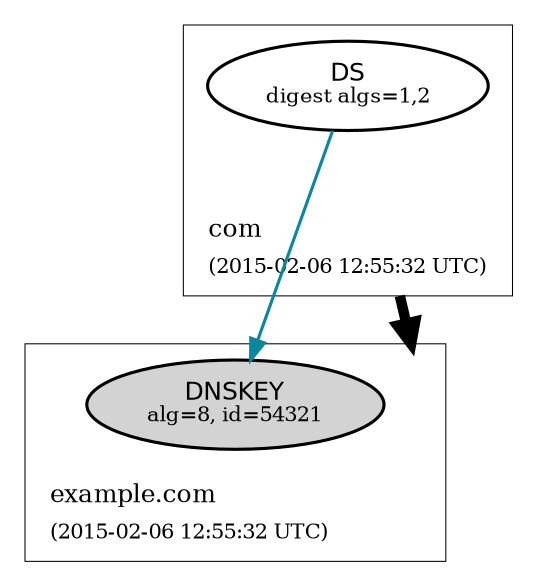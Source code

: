digraph {
  graph [compound=true, rankdir=BT, ranksep=0.3];
	edge [penwidth=1.5];
	node [label="\N",
		penwidth=1.5
	];
  subgraph "cluster_com" {
		graph [label=<<TABLE BORDER="0"><TR><TD ALIGN="LEFT"><FONT POINT-SIZE="12">com</FONT></TD></TR><TR><TD ALIGN="LEFT"><FONT POINT-SIZE="10">(2015-02-06 12:55:32 UTC)</FONT></TD></TR></TABLE>>,
				labeljust=l,
				penwidth=0.5
		];

		"DS-1_2|example.com|8|54321|1_2" [color="#000000",
			fillcolor="#ffffff",
			label=<<FONT POINT-SIZE="12" FACE="Helvetica">DS</FONT><BR/><FONT POINT-SIZE="10">digest algs=1,2</FONT>>,
			shape=ellipse,
			style=filled];
		"cluster_com_top" [shape=point, style=invis];
		"cluster_com_bottom" [shape=point, style=invis];
  }
  subgraph "cluster_example.com" {
		graph [label=<<TABLE BORDER="0"><TR><TD ALIGN="LEFT"><FONT POINT-SIZE="12">example.com</FONT></TD></TR><TR><TD ALIGN="LEFT"><FONT POINT-SIZE="10">(2015-02-06 12:55:32 UTC)</FONT></TD></TR></TABLE>>,
				labeljust=l,
				penwidth=0.5
		];

		"DNSKEY-0|example.com|8|54321"	 [color="#000000",
			fillcolor="lightgray",
			label=<<FONT POINT-SIZE="12" FACE="Helvetica">DNSKEY</FONT><BR/><FONT POINT-SIZE="10">alg=8, id=54321</FONT>>,
			shape=ellipse,
			style=filled];
		"cluster_example.com_top" [shape=point, style=invis];
		"cluster_example.com_bottom" [shape=point, style=invis];
  }
	"cluster_com_bottom" -> "DS-1_2|example.com|8|54321|1_2" [style=invis];
	"DNSKEY-0|example.com|8|54321"-> "DS-1_2|example.com|8|54321|1_2" [style=solid,
		color="#0a879a",
		dir=back];
	"cluster_example.com_top" -> cluster_com_bottom [color="#000000",
		dir=back,
		lhead=cluster_com,
		ltail="cluster_example.com",
		minlen=2,
		penwidth=5.0,
		style=solid];
}
